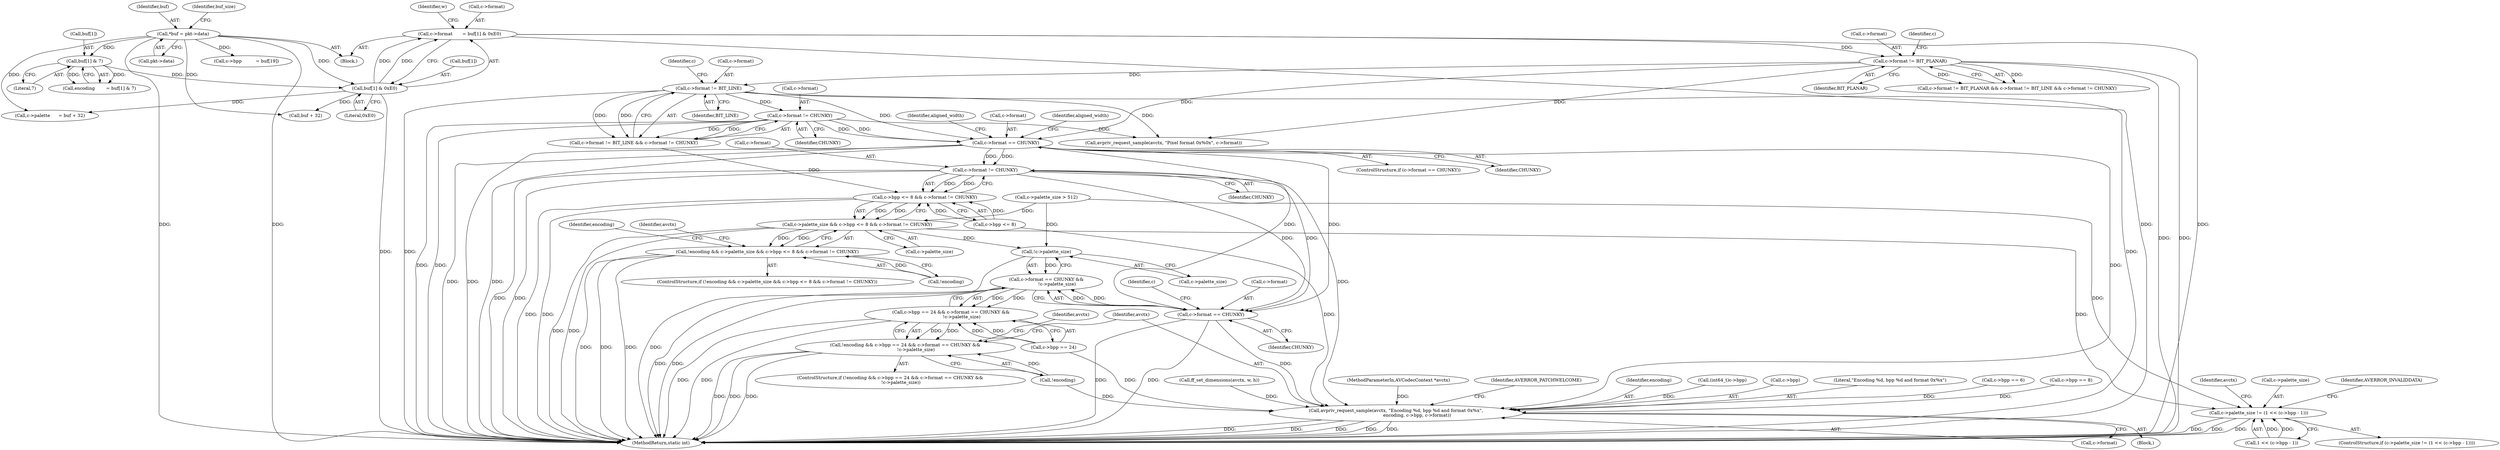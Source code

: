 digraph "0_FFmpeg_e1b60aad77c27ed5d4dfc11e5e6a05a38c70489d@pointer" {
"1000278" [label="(Call,c->format == CHUNKY)"];
"1000247" [label="(Call,c->format != BIT_LINE)"];
"1000241" [label="(Call,c->format != BIT_PLANAR)"];
"1000145" [label="(Call,c->format       = buf[1] & 0xE0)"];
"1000149" [label="(Call,buf[1] & 0xE0)"];
"1000140" [label="(Call,buf[1] & 7)"];
"1000127" [label="(Call,*buf = pkt->data)"];
"1000252" [label="(Call,c->format != CHUNKY)"];
"1000343" [label="(Call,c->format != CHUNKY)"];
"1000337" [label="(Call,c->bpp <= 8 && c->format != CHUNKY)"];
"1000333" [label="(Call,c->palette_size && c->bpp <= 8 && c->format != CHUNKY)"];
"1000330" [label="(Call,!encoding && c->palette_size && c->bpp <= 8 && c->format != CHUNKY)"];
"1000373" [label="(Call,c->palette_size != (1 << (c->bpp - 1)))"];
"1000408" [label="(Call,!c->palette_size)"];
"1000402" [label="(Call,c->format == CHUNKY &&\n               !c->palette_size)"];
"1000396" [label="(Call,c->bpp == 24 && c->format == CHUNKY &&\n               !c->palette_size)"];
"1000393" [label="(Call,!encoding && c->bpp == 24 && c->format == CHUNKY &&\n               !c->palette_size)"];
"1000403" [label="(Call,c->format == CHUNKY)"];
"1000420" [label="(Call,avpriv_request_sample(avctx, \"Encoding %d, bpp %d and format 0x%x\",\n                              encoding, c->bpp, c->format))"];
"1000393" [label="(Call,!encoding && c->bpp == 24 && c->format == CHUNKY &&\n               !c->palette_size)"];
"1000374" [label="(Call,c->palette_size)"];
"1000188" [label="(Call,buf + 32)"];
"1000249" [label="(Identifier,c)"];
"1000329" [label="(ControlStructure,if (!encoding && c->palette_size && c->bpp <= 8 && c->format != CHUNKY))"];
"1000343" [label="(Call,c->format != CHUNKY)"];
"1000347" [label="(Identifier,CHUNKY)"];
"1000358" [label="(Identifier,encoding)"];
"1000385" [label="(Identifier,AVERROR_INVALIDDATA)"];
"1000101" [label="(MethodParameterIn,AVCodecContext *avctx)"];
"1000127" [label="(Call,*buf = pkt->data)"];
"1000153" [label="(Literal,0xE0)"];
"1000184" [label="(Call,c->palette      = buf + 32)"];
"1000420" [label="(Call,avpriv_request_sample(avctx, \"Encoding %d, bpp %d and format 0x%x\",\n                              encoding, c->bpp, c->format))"];
"1000330" [label="(Call,!encoding && c->palette_size && c->bpp <= 8 && c->format != CHUNKY)"];
"1000373" [label="(Call,c->palette_size != (1 << (c->bpp - 1)))"];
"1000145" [label="(Call,c->format       = buf[1] & 0xE0)"];
"1000419" [label="(Block,)"];
"1000396" [label="(Call,c->bpp == 24 && c->format == CHUNKY &&\n               !c->palette_size)"];
"1000129" [label="(Call,pkt->data)"];
"1000278" [label="(Call,c->format == CHUNKY)"];
"1000290" [label="(Identifier,aligned_width)"];
"1000338" [label="(Call,c->bpp <= 8)"];
"1000394" [label="(Call,!encoding)"];
"1000397" [label="(Call,c->bpp == 24)"];
"1000277" [label="(ControlStructure,if (c->format == CHUNKY))"];
"1000410" [label="(Identifier,c)"];
"1000333" [label="(Call,c->palette_size && c->bpp <= 8 && c->format != CHUNKY)"];
"1000427" [label="(Call,c->format)"];
"1000431" [label="(Identifier,AVERROR_PATCHWELCOME)"];
"1000155" [label="(Identifier,w)"];
"1000392" [label="(ControlStructure,if (!encoding && c->bpp == 24 && c->format == CHUNKY &&\n               !c->palette_size))"];
"1000214" [label="(Call,c->palette_size > 512)"];
"1000331" [label="(Call,!encoding)"];
"1000248" [label="(Call,c->format)"];
"1000251" [label="(Identifier,BIT_LINE)"];
"1000258" [label="(Call,avpriv_request_sample(avctx, \"Pixel format 0x%0x\", c->format))"];
"1000141" [label="(Call,buf[1])"];
"1000256" [label="(Identifier,CHUNKY)"];
"1000337" [label="(Call,c->bpp <= 8 && c->format != CHUNKY)"];
"1000388" [label="(Identifier,avctx)"];
"1000402" [label="(Call,c->format == CHUNKY &&\n               !c->palette_size)"];
"1000421" [label="(Identifier,avctx)"];
"1000254" [label="(Identifier,c)"];
"1000240" [label="(Call,c->format != BIT_PLANAR && c->format != BIT_LINE && c->format != CHUNKY)"];
"1000247" [label="(Call,c->format != BIT_LINE)"];
"1000241" [label="(Call,c->format != BIT_PLANAR)"];
"1000279" [label="(Call,c->format)"];
"1000242" [label="(Call,c->format)"];
"1000138" [label="(Call,encoding        = buf[1] & 7)"];
"1000404" [label="(Call,c->format)"];
"1000409" [label="(Call,c->palette_size)"];
"1000128" [label="(Identifier,buf)"];
"1000334" [label="(Call,c->palette_size)"];
"1000282" [label="(Identifier,CHUNKY)"];
"1000415" [label="(Identifier,avctx)"];
"1000423" [label="(Identifier,encoding)"];
"1000321" [label="(Call,(int64_t)c->bpp)"];
"1000424" [label="(Call,c->bpp)"];
"1000351" [label="(Identifier,avctx)"];
"1000284" [label="(Identifier,aligned_width)"];
"1000403" [label="(Call,c->format == CHUNKY)"];
"1000140" [label="(Call,buf[1] & 7)"];
"1000105" [label="(Block,)"];
"1000253" [label="(Call,c->format)"];
"1000408" [label="(Call,!c->palette_size)"];
"1000168" [label="(Call,c->bpp          = buf[19])"];
"1000508" [label="(MethodReturn,static int)"];
"1000144" [label="(Literal,7)"];
"1000422" [label="(Literal,\"Encoding %d, bpp %d and format 0x%x\")"];
"1000252" [label="(Call,c->format != CHUNKY)"];
"1000150" [label="(Call,buf[1])"];
"1000372" [label="(ControlStructure,if (c->palette_size != (1 << (c->bpp - 1))))"];
"1000407" [label="(Identifier,CHUNKY)"];
"1000361" [label="(Call,c->bpp == 6)"];
"1000146" [label="(Call,c->format)"];
"1000366" [label="(Call,c->bpp == 8)"];
"1000344" [label="(Call,c->format)"];
"1000149" [label="(Call,buf[1] & 0xE0)"];
"1000377" [label="(Call,1 << (c->bpp - 1))"];
"1000246" [label="(Call,c->format != BIT_LINE && c->format != CHUNKY)"];
"1000270" [label="(Call,ff_set_dimensions(avctx, w, h))"];
"1000134" [label="(Identifier,buf_size)"];
"1000245" [label="(Identifier,BIT_PLANAR)"];
"1000278" -> "1000277"  [label="AST: "];
"1000278" -> "1000282"  [label="CFG: "];
"1000279" -> "1000278"  [label="AST: "];
"1000282" -> "1000278"  [label="AST: "];
"1000284" -> "1000278"  [label="CFG: "];
"1000290" -> "1000278"  [label="CFG: "];
"1000278" -> "1000508"  [label="DDG: "];
"1000278" -> "1000508"  [label="DDG: "];
"1000278" -> "1000508"  [label="DDG: "];
"1000247" -> "1000278"  [label="DDG: "];
"1000252" -> "1000278"  [label="DDG: "];
"1000252" -> "1000278"  [label="DDG: "];
"1000241" -> "1000278"  [label="DDG: "];
"1000278" -> "1000343"  [label="DDG: "];
"1000278" -> "1000343"  [label="DDG: "];
"1000278" -> "1000403"  [label="DDG: "];
"1000278" -> "1000403"  [label="DDG: "];
"1000278" -> "1000420"  [label="DDG: "];
"1000247" -> "1000246"  [label="AST: "];
"1000247" -> "1000251"  [label="CFG: "];
"1000248" -> "1000247"  [label="AST: "];
"1000251" -> "1000247"  [label="AST: "];
"1000254" -> "1000247"  [label="CFG: "];
"1000246" -> "1000247"  [label="CFG: "];
"1000247" -> "1000508"  [label="DDG: "];
"1000247" -> "1000508"  [label="DDG: "];
"1000247" -> "1000246"  [label="DDG: "];
"1000247" -> "1000246"  [label="DDG: "];
"1000241" -> "1000247"  [label="DDG: "];
"1000247" -> "1000252"  [label="DDG: "];
"1000247" -> "1000258"  [label="DDG: "];
"1000241" -> "1000240"  [label="AST: "];
"1000241" -> "1000245"  [label="CFG: "];
"1000242" -> "1000241"  [label="AST: "];
"1000245" -> "1000241"  [label="AST: "];
"1000249" -> "1000241"  [label="CFG: "];
"1000240" -> "1000241"  [label="CFG: "];
"1000241" -> "1000508"  [label="DDG: "];
"1000241" -> "1000508"  [label="DDG: "];
"1000241" -> "1000240"  [label="DDG: "];
"1000241" -> "1000240"  [label="DDG: "];
"1000145" -> "1000241"  [label="DDG: "];
"1000241" -> "1000258"  [label="DDG: "];
"1000145" -> "1000105"  [label="AST: "];
"1000145" -> "1000149"  [label="CFG: "];
"1000146" -> "1000145"  [label="AST: "];
"1000149" -> "1000145"  [label="AST: "];
"1000155" -> "1000145"  [label="CFG: "];
"1000145" -> "1000508"  [label="DDG: "];
"1000145" -> "1000508"  [label="DDG: "];
"1000149" -> "1000145"  [label="DDG: "];
"1000149" -> "1000145"  [label="DDG: "];
"1000149" -> "1000153"  [label="CFG: "];
"1000150" -> "1000149"  [label="AST: "];
"1000153" -> "1000149"  [label="AST: "];
"1000149" -> "1000508"  [label="DDG: "];
"1000140" -> "1000149"  [label="DDG: "];
"1000127" -> "1000149"  [label="DDG: "];
"1000149" -> "1000184"  [label="DDG: "];
"1000149" -> "1000188"  [label="DDG: "];
"1000140" -> "1000138"  [label="AST: "];
"1000140" -> "1000144"  [label="CFG: "];
"1000141" -> "1000140"  [label="AST: "];
"1000144" -> "1000140"  [label="AST: "];
"1000138" -> "1000140"  [label="CFG: "];
"1000140" -> "1000138"  [label="DDG: "];
"1000140" -> "1000138"  [label="DDG: "];
"1000127" -> "1000140"  [label="DDG: "];
"1000127" -> "1000105"  [label="AST: "];
"1000127" -> "1000129"  [label="CFG: "];
"1000128" -> "1000127"  [label="AST: "];
"1000129" -> "1000127"  [label="AST: "];
"1000134" -> "1000127"  [label="CFG: "];
"1000127" -> "1000508"  [label="DDG: "];
"1000127" -> "1000508"  [label="DDG: "];
"1000127" -> "1000168"  [label="DDG: "];
"1000127" -> "1000184"  [label="DDG: "];
"1000127" -> "1000188"  [label="DDG: "];
"1000252" -> "1000246"  [label="AST: "];
"1000252" -> "1000256"  [label="CFG: "];
"1000253" -> "1000252"  [label="AST: "];
"1000256" -> "1000252"  [label="AST: "];
"1000246" -> "1000252"  [label="CFG: "];
"1000252" -> "1000508"  [label="DDG: "];
"1000252" -> "1000508"  [label="DDG: "];
"1000252" -> "1000246"  [label="DDG: "];
"1000252" -> "1000246"  [label="DDG: "];
"1000252" -> "1000258"  [label="DDG: "];
"1000343" -> "1000337"  [label="AST: "];
"1000343" -> "1000347"  [label="CFG: "];
"1000344" -> "1000343"  [label="AST: "];
"1000347" -> "1000343"  [label="AST: "];
"1000337" -> "1000343"  [label="CFG: "];
"1000343" -> "1000508"  [label="DDG: "];
"1000343" -> "1000508"  [label="DDG: "];
"1000343" -> "1000337"  [label="DDG: "];
"1000343" -> "1000337"  [label="DDG: "];
"1000343" -> "1000403"  [label="DDG: "];
"1000343" -> "1000403"  [label="DDG: "];
"1000343" -> "1000420"  [label="DDG: "];
"1000337" -> "1000333"  [label="AST: "];
"1000337" -> "1000338"  [label="CFG: "];
"1000338" -> "1000337"  [label="AST: "];
"1000333" -> "1000337"  [label="CFG: "];
"1000337" -> "1000508"  [label="DDG: "];
"1000337" -> "1000508"  [label="DDG: "];
"1000337" -> "1000333"  [label="DDG: "];
"1000337" -> "1000333"  [label="DDG: "];
"1000338" -> "1000337"  [label="DDG: "];
"1000338" -> "1000337"  [label="DDG: "];
"1000246" -> "1000337"  [label="DDG: "];
"1000333" -> "1000330"  [label="AST: "];
"1000333" -> "1000334"  [label="CFG: "];
"1000334" -> "1000333"  [label="AST: "];
"1000330" -> "1000333"  [label="CFG: "];
"1000333" -> "1000508"  [label="DDG: "];
"1000333" -> "1000508"  [label="DDG: "];
"1000333" -> "1000330"  [label="DDG: "];
"1000333" -> "1000330"  [label="DDG: "];
"1000214" -> "1000333"  [label="DDG: "];
"1000333" -> "1000373"  [label="DDG: "];
"1000333" -> "1000408"  [label="DDG: "];
"1000330" -> "1000329"  [label="AST: "];
"1000330" -> "1000331"  [label="CFG: "];
"1000331" -> "1000330"  [label="AST: "];
"1000351" -> "1000330"  [label="CFG: "];
"1000358" -> "1000330"  [label="CFG: "];
"1000330" -> "1000508"  [label="DDG: "];
"1000330" -> "1000508"  [label="DDG: "];
"1000330" -> "1000508"  [label="DDG: "];
"1000331" -> "1000330"  [label="DDG: "];
"1000373" -> "1000372"  [label="AST: "];
"1000373" -> "1000377"  [label="CFG: "];
"1000374" -> "1000373"  [label="AST: "];
"1000377" -> "1000373"  [label="AST: "];
"1000385" -> "1000373"  [label="CFG: "];
"1000388" -> "1000373"  [label="CFG: "];
"1000373" -> "1000508"  [label="DDG: "];
"1000373" -> "1000508"  [label="DDG: "];
"1000373" -> "1000508"  [label="DDG: "];
"1000214" -> "1000373"  [label="DDG: "];
"1000377" -> "1000373"  [label="DDG: "];
"1000377" -> "1000373"  [label="DDG: "];
"1000408" -> "1000402"  [label="AST: "];
"1000408" -> "1000409"  [label="CFG: "];
"1000409" -> "1000408"  [label="AST: "];
"1000402" -> "1000408"  [label="CFG: "];
"1000408" -> "1000508"  [label="DDG: "];
"1000408" -> "1000402"  [label="DDG: "];
"1000214" -> "1000408"  [label="DDG: "];
"1000402" -> "1000396"  [label="AST: "];
"1000402" -> "1000403"  [label="CFG: "];
"1000403" -> "1000402"  [label="AST: "];
"1000396" -> "1000402"  [label="CFG: "];
"1000402" -> "1000508"  [label="DDG: "];
"1000402" -> "1000508"  [label="DDG: "];
"1000402" -> "1000396"  [label="DDG: "];
"1000402" -> "1000396"  [label="DDG: "];
"1000403" -> "1000402"  [label="DDG: "];
"1000403" -> "1000402"  [label="DDG: "];
"1000396" -> "1000393"  [label="AST: "];
"1000396" -> "1000397"  [label="CFG: "];
"1000397" -> "1000396"  [label="AST: "];
"1000393" -> "1000396"  [label="CFG: "];
"1000396" -> "1000508"  [label="DDG: "];
"1000396" -> "1000508"  [label="DDG: "];
"1000396" -> "1000393"  [label="DDG: "];
"1000396" -> "1000393"  [label="DDG: "];
"1000397" -> "1000396"  [label="DDG: "];
"1000397" -> "1000396"  [label="DDG: "];
"1000393" -> "1000392"  [label="AST: "];
"1000393" -> "1000394"  [label="CFG: "];
"1000394" -> "1000393"  [label="AST: "];
"1000415" -> "1000393"  [label="CFG: "];
"1000421" -> "1000393"  [label="CFG: "];
"1000393" -> "1000508"  [label="DDG: "];
"1000393" -> "1000508"  [label="DDG: "];
"1000393" -> "1000508"  [label="DDG: "];
"1000394" -> "1000393"  [label="DDG: "];
"1000403" -> "1000407"  [label="CFG: "];
"1000404" -> "1000403"  [label="AST: "];
"1000407" -> "1000403"  [label="AST: "];
"1000410" -> "1000403"  [label="CFG: "];
"1000403" -> "1000508"  [label="DDG: "];
"1000403" -> "1000508"  [label="DDG: "];
"1000403" -> "1000420"  [label="DDG: "];
"1000420" -> "1000419"  [label="AST: "];
"1000420" -> "1000427"  [label="CFG: "];
"1000421" -> "1000420"  [label="AST: "];
"1000422" -> "1000420"  [label="AST: "];
"1000423" -> "1000420"  [label="AST: "];
"1000424" -> "1000420"  [label="AST: "];
"1000427" -> "1000420"  [label="AST: "];
"1000431" -> "1000420"  [label="CFG: "];
"1000420" -> "1000508"  [label="DDG: "];
"1000420" -> "1000508"  [label="DDG: "];
"1000420" -> "1000508"  [label="DDG: "];
"1000420" -> "1000508"  [label="DDG: "];
"1000420" -> "1000508"  [label="DDG: "];
"1000270" -> "1000420"  [label="DDG: "];
"1000101" -> "1000420"  [label="DDG: "];
"1000394" -> "1000420"  [label="DDG: "];
"1000338" -> "1000420"  [label="DDG: "];
"1000397" -> "1000420"  [label="DDG: "];
"1000366" -> "1000420"  [label="DDG: "];
"1000361" -> "1000420"  [label="DDG: "];
"1000321" -> "1000420"  [label="DDG: "];
}

